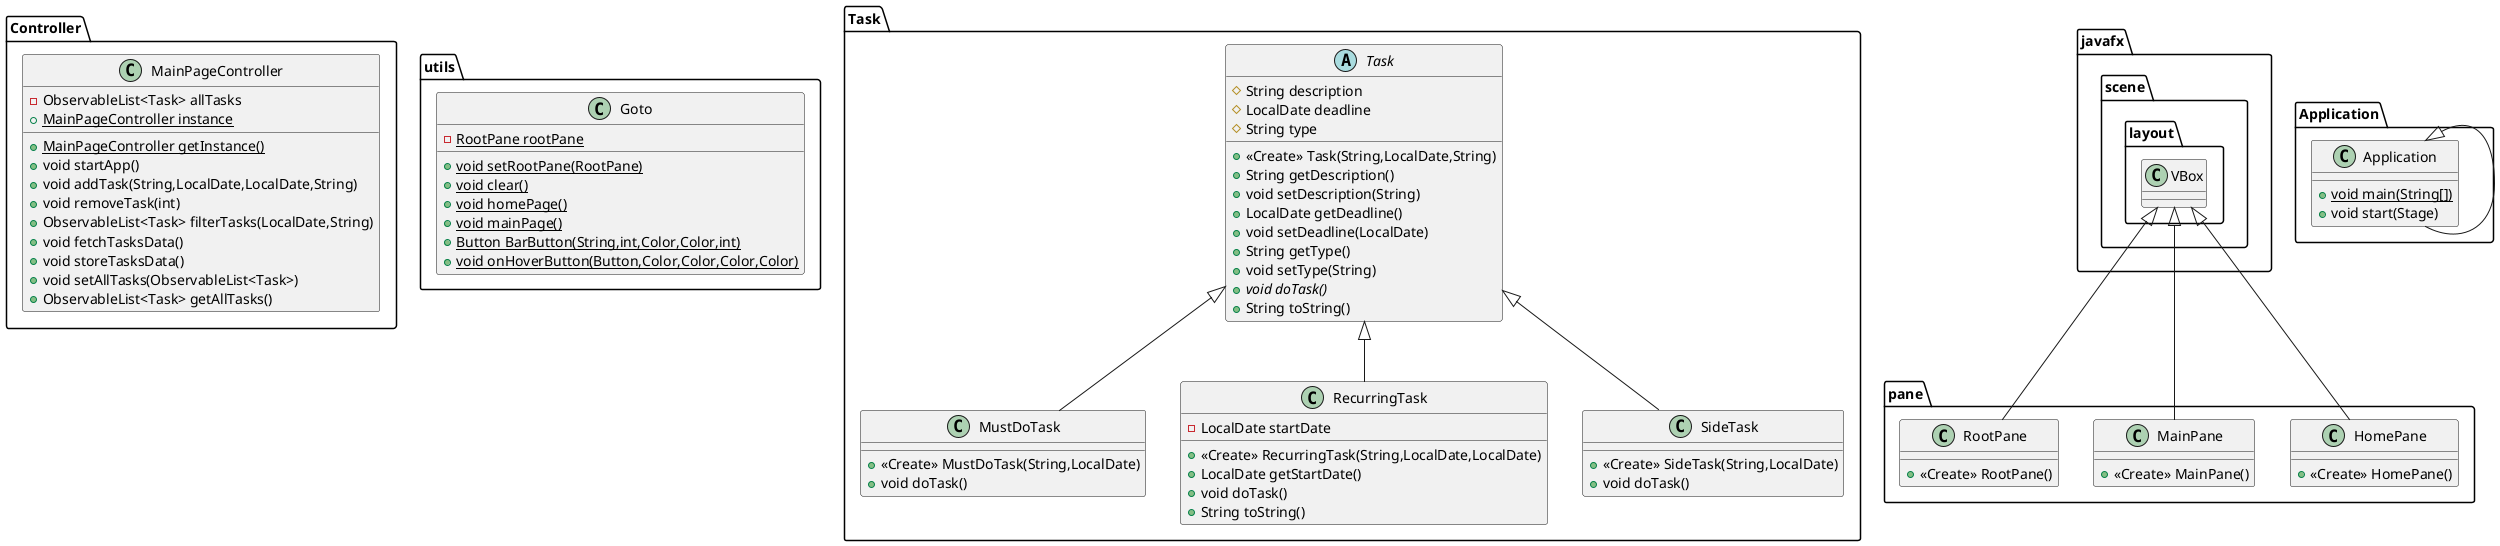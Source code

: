 @startuml
class Controller.MainPageController {
- ObservableList<Task> allTasks
+ {static} MainPageController instance
+ {static} MainPageController getInstance()
+ void startApp()
+ void addTask(String,LocalDate,LocalDate,String)
+ void removeTask(int)
+ ObservableList<Task> filterTasks(LocalDate,String)
+ void fetchTasksData()
+ void storeTasksData()
+ void setAllTasks(ObservableList<Task>)
+ ObservableList<Task> getAllTasks()
}
class utils.Goto {
- {static} RootPane rootPane
+ {static} void setRootPane(RootPane)
+ {static} void clear()
+ {static} void homePage()
+ {static} void mainPage()
+ {static} Button BarButton(String,int,Color,Color,int)
+ {static} void onHoverButton(Button,Color,Color,Color,Color)
}
class Task.MustDoTask {
+ <<Create>> MustDoTask(String,LocalDate)
+ void doTask()
}
class pane.HomePane {
+ <<Create>> HomePane()
}
class pane.MainPane {
+ <<Create>> MainPane()
}
class pane.RootPane {
+ <<Create>> RootPane()
}
class Application.Application {
+ {static} void main(String[])
+ void start(Stage)
}
class Task.RecurringTask {
- LocalDate startDate
+ <<Create>> RecurringTask(String,LocalDate,LocalDate)
+ LocalDate getStartDate()
+ void doTask()
+ String toString()
}
class Task.SideTask {
+ <<Create>> SideTask(String,LocalDate)
+ void doTask()
}
abstract class Task.Task {
# String description
# LocalDate deadline
# String type
+ <<Create>> Task(String,LocalDate,String)
+ String getDescription()
+ void setDescription(String)
+ LocalDate getDeadline()
+ void setDeadline(LocalDate)
+ String getType()
+ void setType(String)
+ {abstract}void doTask()
+ String toString()
}


Task.Task <|-- Task.MustDoTask
javafx.scene.layout.VBox <|-- pane.HomePane
javafx.scene.layout.VBox <|-- pane.MainPane
javafx.scene.layout.VBox <|-- pane.RootPane
Application.Application <|-- Application.Application
Task.Task <|-- Task.RecurringTask
Task.Task <|-- Task.SideTask
@enduml